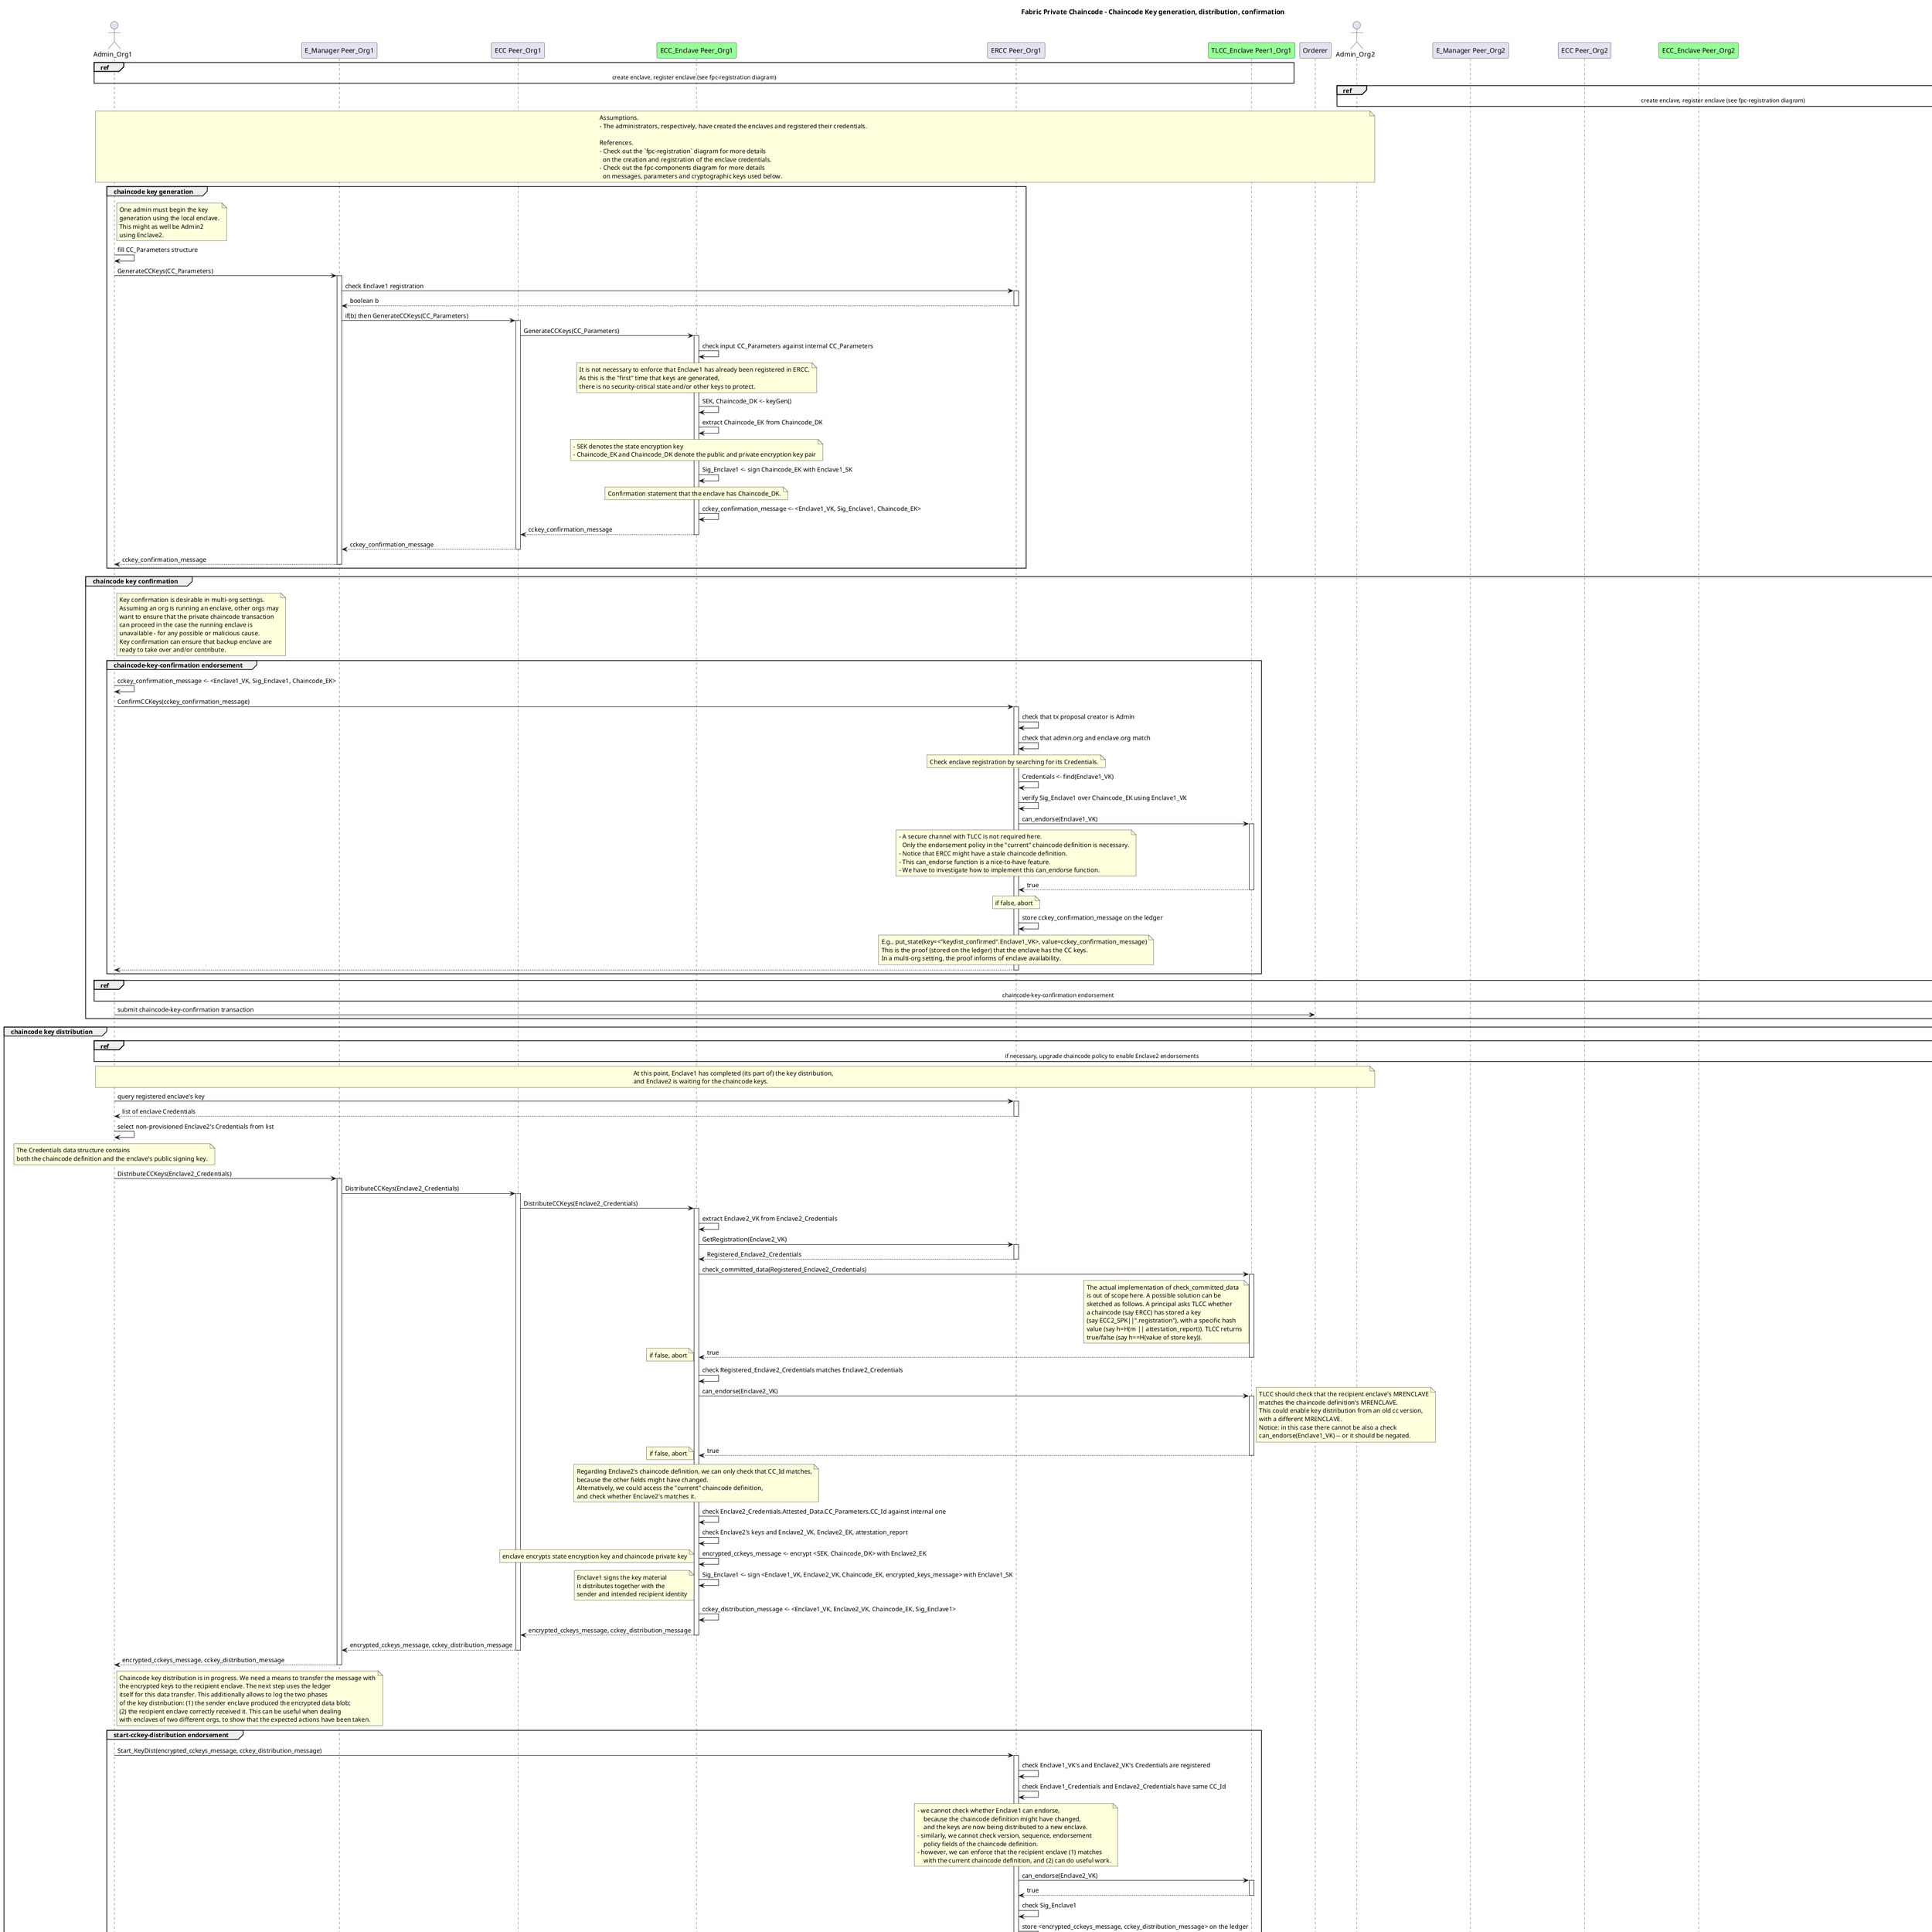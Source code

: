 /'
    Copyright 2020 Intel Corporation
    Copyright IBM Corp. All Rights Reserved.

    SPDX-License-Identifier: Apache-2.0
'/

@startuml

!pragma teoz true

hide footbox
title Foot Box removed

title Fabric Private Chaincode - Chaincode Key generation, distribution, confirmation 

actor       "Admin_Org1" as Admin1
participant "E_Manager Peer_Org1" as E_Manager1
participant "ECC Peer_Org1" as ECC1
participant "ECC_Enclave Peer_Org1" as Enclave1 #99FF99
participant "ERCC Peer_Org1" as ERCC1
participant "TLCC_Enclave Peer1_Org1" as TLCC_Enclave1 #99FF99

participant Orderer as Orderer

actor	    "Admin_Org2" as Admin2
participant "E_Manager Peer_Org2" as E_Manager2
participant "ECC Peer_Org2" as ECC2
participant "ECC_Enclave Peer_Org2" as Enclave2 #99FF99
participant "ERCC Peer_Org2" as ERCC2
participant "TLCC_Enclave Peer_Org1" as TLCC_Enclave2 #99FF99

ref over Admin1, E_Manager1, ECC1, Enclave1, ERCC1, TLCC_Enclave1
    create enclave, register enclave (see fpc-registration diagram)
end ref
ref over Admin2, E_Manager2, ECC2, Enclave2, ERCC2, TLCC_Enclave2
    create enclave, register enclave (see fpc-registration diagram)
end ref

note over Admin1, Admin2
    Assumptions.
    - The administrators, respectively, have created the enclaves and registered their credentials.

    References.
    - Check out the `fpc-registration` diagram for more details
      on the creation and registration of the enclave credentials.
    - Check out the fpc-components diagram for more details
      on messages, parameters and cryptographic keys used below.
end note

group chaincode key generation

  note right Admin1
    One admin must begin the key
    generation using the local enclave.
    This might as well be Admin2
    using Enclave2.
  end note
  Admin1        -> Admin1       :   fill CC_Parameters structure
  Admin1        -> E_Manager1   ++: GenerateCCKeys(CC_Parameters)

  E_Manager1    -> ERCC1        ++: check Enclave1 registration
  return boolean b
  E_Manager1    -> ECC1         ++: if(b) then GenerateCCKeys(CC_Parameters)
  ECC1          -> Enclave1     ++: GenerateCCKeys(CC_Parameters)
  Enclave1      -> Enclave1     :   check input CC_Parameters against internal CC_Parameters

  note over Enclave1
    It is not necessary to enforce that Enclave1 has already been registered in ERCC.
    As this is the "first" time that keys are generated,
    there is no security-critical state and/or other keys to protect.
  end note

  Enclave1      -> Enclave1     :   SEK, Chaincode_DK <- keyGen()
  Enclave1      -> Enclave1     :   extract Chaincode_EK from Chaincode_DK
  note over Enclave1
    - SEK denotes the state encryption key
    - Chaincode_EK and Chaincode_DK denote the public and private encryption key pair
  end note
  Enclave1      -> Enclave1     :   Sig_Enclave1 <- sign Chaincode_EK with Enclave1_SK
    note over Enclave1
        Confirmation statement that the enclave has Chaincode_DK.
    end note

  Enclave1      -> Enclave1     :   cckey_confirmation_message <- <Enclave1_VK, Sig_Enclave1, Chaincode_EK>

  return cckey_confirmation_message /'ECC1 -> Enclave1    '/
  return cckey_confirmation_message /'E_Manager1 -> ECC1  '/

  return cckey_confirmation_message /'Admin1 -> E_Manager1'/

end group

group chaincode key confirmation

  note right of Admin1
    Key confirmation is desirable in multi-org settings.
    Assuming an org is running an enclave, other orgs may
    want to ensure that the private chaincode transaction
    can proceed in the case the running enclave is
    unavailable - for any possible or malicious cause.
    Key confirmation can ensure that backup enclave are
    ready to take over and/or contribute.
  end note
  group chaincode-key-confirmation endorsement
    Admin1  -> Admin1       :   cckey_confirmation_message <- <Enclave1_VK, Sig_Enclave1, Chaincode_EK>
    Admin1  -> ERCC1        ++: ConfirmCCKeys(cckey_confirmation_message)
    ERCC1   -> ERCC1        :   check that tx proposal creator is Admin
    ERCC1   -> ERCC1        :   check that admin.org and enclave.org match
    note over ERCC1
        Check enclave registration by searching for its Credentials.
    end note
    ERCC1   -> ERCC1        :   Credentials <- find(Enclave1_VK)
    ERCC1   -> ERCC1        :   verify Sig_Enclave1 over Chaincode_EK using Enclave1_VK
    ERCC1   -> TLCC_Enclave1++: can_endorse(Enclave1_VK)
    note over ERCC1
        - A secure channel with TLCC is not required here.
          Only the endorsement policy in the "current" chaincode definition is necessary.
        - Notice that ERCC might have a stale chaincode definition. 
        - This can_endorse function is a nice-to-have feature.
        - We have to investigate how to implement this can_endorse function.
    end note
    return true
    note over ERCC1
        if false, abort
    end note
    ERCC1   -> ERCC1         :  store cckey_confirmation_message on the ledger
    note over ERCC1
        E.g., put_state(key=<"keydist_confirmed".Enclave1_VK>, value=cckey_confirmation_message)
        This is the proof (stored on the ledger) that the enclave has the CC keys.
        In a multi-org setting, the proof informs of enclave availability.
    end note

    return /'Admin1 -> ERCC1'/

  end group

  ref over Admin1, ERCC2
    chaincode-key-confirmation endorsement
  end ref

  Admin1 -> Orderer: submit chaincode-key-confirmation transaction

end group


group chaincode key distribution
  ref over Admin1, TLCC_Enclave1, Admin2, TLCC_Enclave2
    if necessary, upgrade chaincode policy to enable Enclave2 endorsements
  end ref 
  
  note over Admin1, Admin2
    At this point, Enclave1 has completed (its part of) the key distribution,
    and Enclave2 is waiting for the chaincode keys.
  end note

  Admin1        -> ERCC1          ++: query registered enclave's key
  return list of enclave Credentials /'Admin1 -> ERCC1'/
  Admin1        -> Admin1           : select non-provisioned Enclave2's Credentials from list
  note over Admin1
    The Credentials data structure contains
    both the chaincode definition and the enclave's public signing key.
  end note

  Admin1        -> E_Manager1     ++: DistributeCCKeys(Enclave2_Credentials)
  E_Manager1    -> ECC1           ++: DistributeCCKeys(Enclave2_Credentials)
  ECC1          -> Enclave1       ++: DistributeCCKeys(Enclave2_Credentials)
  Enclave1      -> Enclave1         : extract Enclave2_VK from Enclave2_Credentials
  Enclave1      -> ERCC1          ++: GetRegistration(Enclave2_VK)
  return Registered_Enclave2_Credentials /'Enclave1 -> ERCC1'/
  Enclave1      -> TLCC_Enclave1  ++: check_committed_data(Registered_Enclave2_Credentials)
  note left of TLCC_Enclave1
    The actual implementation of check_committed_data
    is out of scope here. A possible solution can be
    sketched as follows. A principal asks TLCC whether
    a chaincode (say ERCC) has stored a key
    (say ECC2_SPK||".registration"), with a specific hash
    value (say h=H(m || attestation_report)). TLCC returns
    true/false (say h==H(value of store key)).
  end note
  return true /'Enclave1 -> TLCC_Enclave1'/
  note left
    if false, abort
  end note
  Enclave1      -> Enclave1           : check Registered_Enclave2_Credentials matches Enclave2_Credentials
  Enclave1      -> TLCC_Enclave1    ++: can_endorse(Enclave2_VK)
  note right
    TLCC checks the endorsement policy to determine
    if the recipient enclave is an eligible endorser.
  end note
  note right
    TLCC should check that the recipient enclave's MRENCLAVE
    matches the chaincode definition's MRENCLAVE.
    This could enable key distribution from an old cc version,
    with a different MRENCLAVE.
    Notice: in this case there cannot be also a check
    can_endorse(Enclave1_VK) -- or it should be negated.
  end note
  return true /'Enclave1 -> TLCC_Enclave1'/
  note left
    if false, abort
  end note
  note over Enclave1
    Regarding Enclave2's chaincode definition, we can only check that CC_Id matches,
    because the other fields might have changed.
    Alternatively, we could access the "current" chaincode definition,
    and check whether Enclave2's matches it.
  end note
  Enclave1      -> Enclave1         :   check Enclave2_Credentials.Attested_Data.CC_Parameters.CC_Id against internal one
  Enclave1      -> Enclave1         :   check Enclave2's keys and Enclave2_VK, Enclave2_EK, attestation_report
  Enclave1      -> Enclave1         :   encrypted_cckeys_message <- encrypt <SEK, Chaincode_DK> with Enclave2_EK
    note left
        enclave encrypts state encryption key and chaincode private key
    end note

  Enclave1      -> Enclave1         :   Sig_Enclave1 <- sign <Enclave1_VK, Enclave2_VK, Chaincode_EK, encrypted_keys_message> with Enclave1_SK
  note left
    Enclave1 signs the key material
    it distributes together with the
    sender and intended recipient identity
  end note

  Enclave1      -> Enclave1         :   cckey_distribution_message <- <Enclave1_VK, Enclave2_VK, Chaincode_EK, Sig_Enclave1>

  return encrypted_cckeys_message, cckey_distribution_message /'ECC1 -> Enclave1'/
  return encrypted_cckeys_message, cckey_distribution_message /'E_Manager1 -> ECC1'/
  return encrypted_cckeys_message, cckey_distribution_message /'Admin1 -> E_Manager1'/

  note right Admin1
    Chaincode key distribution is in progress. We need a means to transfer the message with
    the encrypted keys to the recipient enclave. The next step uses the ledger
    itself for this data transfer. This additionally allows to log the two phases
    of the key distribution: (1) the sender enclave produced the encrypted data blob;
    (2) the recipient enclave correctly received it. This can be useful when dealing
    with enclaves of two different orgs, to show that the expected actions have been taken.
  end note

  group start-cckey-distribution endorsement
    Admin1      -> ERCC1            ++: Start_KeyDist(encrypted_cckeys_message, cckey_distribution_message)
    ERCC1       -> ERCC1            :   check Enclave1_VK's and Enclave2_VK's Credentials are registered
    ERCC1       -> ERCC1            :   check Enclave1_Credentials and Enclave2_Credentials have same CC_Id
    note over ERCC1
        - we cannot check whether Enclave1 can endorse,
            because the chaincode definition might have changed,
            and the keys are now being distributed to a new enclave.
        - similarly, we cannot check version, sequence, endorsement
            policy fields of the chaincode definition.
        - however, we can enforce that the recipient enclave (1) matches
            with the current chaincode definition, and (2) can do useful work.
    end note
    ERCC1       -> TLCC_Enclave1++: can_endorse(Enclave2_VK)
    return true
    ERCC1       -> ERCC1            :   check Sig_Enclave1
    ERCC1       -> ERCC1            :   store <encrypted_cckeys_message, cckey_distribution_message> on the ledger
    note over ERCC1
        e.g., put_state(key=<"keydist_started".Enclave2_VK>, value=<encrypted_cckeys_message, cckey_distribution_message>)
    end note
    return /'Admin1 -> ERCC1'/
  end group

  ref over Admin1, ERCC2
    start-cckey-distribution endorsement
  end ref

  Admin1 -> Orderer: submit start-cckey-distribution transaction
end group

group complete key distribution
  Admin2        -> Admin2           :   fill CC_Parameters
  Admin2        -> E_Manager2       ++: ConfirmCCKeyDist(CC_Parameters)
  E_Manager2    -> ECC2             ++: ConfirmCCKeyDist(CC_Parameters)
  ECC2          -> Enclave2         ++: ConfirmCCKeyDist(CC_Parameters)
  Enclave2      -> Enclave2         :   check CC_Parameters matches internal one
  Enclave2      -> ERCC2            ++: GetKeyDistStart(Public_Keys.Enclave2_VK)
  return cckeydist_start_message <- <encrypted_cckeys_message, cckey_distribution_message> /'Enclave2 -> ERCC2'/
  Enclave2      -> TLCC_Enclave2    ++: check_committed_data(cckeydist_start_message)
  return true /'Enclave2 -> TLCC_Enclave2'/
  note left
    if false, abort
  end note
  Enclave2      -> Enclave2         :   extract Enclave1_VK from cckeydist_start_message.key_distribution_message
  Enclave2      -> ERCC2            ++: GetRegistration(Enclave1_VK)
  return Registered_Enclave1_Credentials /'Enclave2 -> ERCC2'/
  Enclave2      -> TLCC_Enclave2    ++: check_committed_data(Registered_Enclave1_Credentials)
  return true /'Enclave2 -> TLCC_Enclave2'/
  note left
    if false, abort
  end note
  Enclave2      -> Enclave2         :   check Enclave1_VK matches in registration_message and cckeydist_start_message
  Enclave2      -> Enclave2         :   check CC_Id in Registered_Enclave1_Credentials matches internal one
  note over Enclave2
    Since Enclave1's Credentials are committed, then Enclave1's Evidence has already been verified by ERCC.
    Hence, verifying Enclave1's Evidence at this point does not appear necessary.
  end note
  Enclave2      -> Enclave2         :   verify Sig_Enclave1
  Enclave2      -> Enclave2         :   SEK, Chaincode_DK <- decrypt(cckeydist_start_message.encrypted_keys_message) with Enclave2_DK
  Enclave2      -> Enclave2         :   extract Chaincode_EK from Chaincode_DK
  Enclave2      -> Enclave2         :   Sig_Enclave2 <- sign Chaincode_EK with Enclave2_SK
  Enclave2      -> Enclave2         :   cckey_confirmation_message <- <Enclave2_VK, Sig_Enclave2, Chaincode_EK>

  return cckey_confirmation_message, /'Enclave2 -> ECC2'/
  return cckey_confirmation_message, /'ECC2 -> E_Manager2'/

  return cckey_confirmation_message /'Admin2 -> E_Manager2'/

  ref over ERCC1, Admin2, ERCC2, Orderer
    chaincode key confirmation (same as that from Admin1)
  end ref

end group

@enduml
